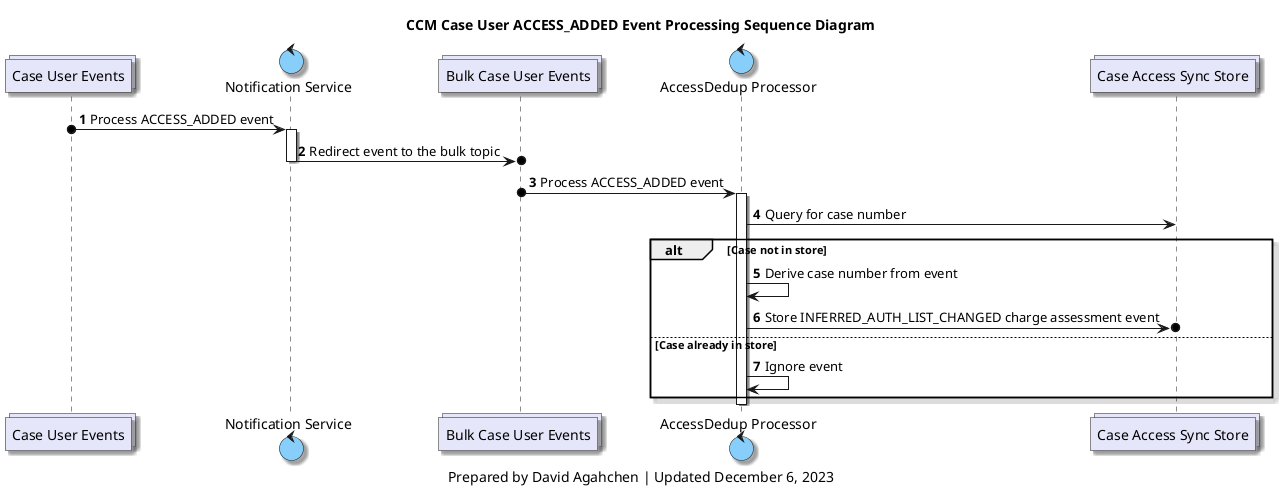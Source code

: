 @startuml
'hide footbox

skinparam Shadowing true
skinparam CollectionsBackgroundColor Lavender
skinparam ControlBackgroundColor LightSkyBlue
skinparam BoundaryBackgroundColor LightGrey

/' 
Available colours
https://plantuml-documentation.readthedocs.io/en/latest/formatting/color-names.html
'/

collections case_users_topic as "Case User Events"
control notification_service as "Notification Service"
collections bulk_case_users_topic as "Bulk Case User Events"
control accessdedup_processor as "AccessDedup Processor"
collections case_access_sync_store as "Case Access Sync Store"

title
CCM Case User ACCESS_ADDED Event Processing Sequence Diagram
end title

autonumber

case_users_topic o-> notification_service : Process ACCESS_ADDED event
activate notification_service
notification_service ->o bulk_case_users_topic : Redirect event to the bulk topic
deactivate notification_service

bulk_case_users_topic o-> accessdedup_processor : Process ACCESS_ADDED event
activate accessdedup_processor

accessdedup_processor -> case_access_sync_store: Query for case number

alt Case not in store
    accessdedup_processor -> accessdedup_processor: Derive case number from event
    accessdedup_processor ->o case_access_sync_store: Store INFERRED_AUTH_LIST_CHANGED charge assessment event
else Case already in store
    accessdedup_processor -> accessdedup_processor: Ignore event
end

deactivate accessdedup_processor

caption
Prepared by David Agahchen | Updated December 6, 2023
end caption
@enduml